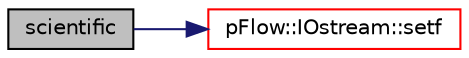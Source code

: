 digraph "scientific"
{
 // LATEX_PDF_SIZE
  edge [fontname="Helvetica",fontsize="10",labelfontname="Helvetica",labelfontsize="10"];
  node [fontname="Helvetica",fontsize="10",shape=record];
  rankdir="LR";
  Node1 [label="scientific",height=0.2,width=0.4,color="black", fillcolor="grey75", style="filled", fontcolor="black",tooltip=" "];
  Node1 -> Node2 [color="midnightblue",fontsize="10",style="solid",fontname="Helvetica"];
  Node2 [label="pFlow::IOstream::setf",height=0.2,width=0.4,color="red", fillcolor="white", style="filled",URL="$classpFlow_1_1IOstream.html#a7496d7abe05bdd8cffe2be14798ac34f",tooltip="Set flags of stream."];
}

